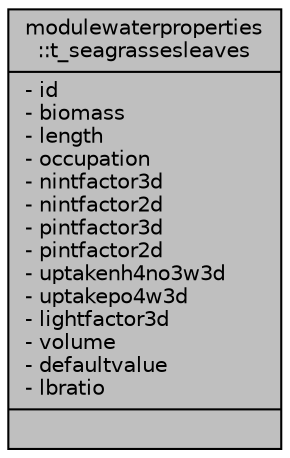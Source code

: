 digraph "modulewaterproperties::t_seagrassesleaves"
{
 // LATEX_PDF_SIZE
  edge [fontname="Helvetica",fontsize="10",labelfontname="Helvetica",labelfontsize="10"];
  node [fontname="Helvetica",fontsize="10",shape=record];
  Node1 [label="{modulewaterproperties\l::t_seagrassesleaves\n|- id\l- biomass\l- length\l- occupation\l- nintfactor3d\l- nintfactor2d\l- pintfactor3d\l- pintfactor2d\l- uptakenh4no3w3d\l- uptakepo4w3d\l- lightfactor3d\l- volume\l- defaultvalue\l- lbratio\l|}",height=0.2,width=0.4,color="black", fillcolor="grey75", style="filled", fontcolor="black",tooltip=" "];
}
